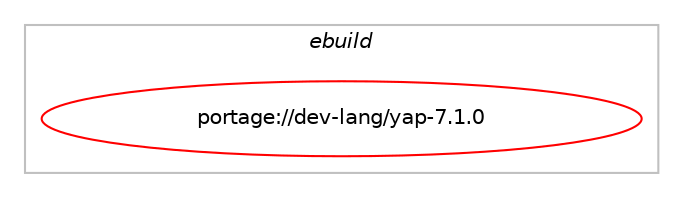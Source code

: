 digraph prolog {

# *************
# Graph options
# *************

newrank=true;
concentrate=true;
compound=true;
graph [rankdir=LR,fontname=Helvetica,fontsize=10,ranksep=1.5];#, ranksep=2.5, nodesep=0.2];
edge  [arrowhead=vee];
node  [fontname=Helvetica,fontsize=10];

# **********
# The ebuild
# **********

subgraph cluster_leftcol {
color=gray;
label=<<i>ebuild</i>>;
id [label="portage://dev-lang/yap-7.1.0", color=red, width=4, href="../dev-lang/yap-7.1.0.svg"];
}

# ****************
# The dependencies
# ****************

subgraph cluster_midcol {
color=gray;
label=<<i>dependencies</i>>;
subgraph cluster_compile {
fillcolor="#eeeeee";
style=filled;
label=<<i>compile</i>>;
# *** BEGIN UNKNOWN DEPENDENCY TYPE (TODO) ***
# id -> equal(use_conditional_group(positive,R,portage://dev-lang/yap-7.1.0,[package_dependency(portage://dev-lang/yap-7.1.0,install,no,dev-lang,R,none,[,,],[],[])]))
# *** END UNKNOWN DEPENDENCY TYPE (TODO) ***

# *** BEGIN UNKNOWN DEPENDENCY TYPE (TODO) ***
# id -> equal(use_conditional_group(positive,doc,portage://dev-lang/yap-7.1.0,[package_dependency(portage://dev-lang/yap-7.1.0,install,no,app-text,doxygen,none,[,,],[],[use(enable(dot),none)])]))
# *** END UNKNOWN DEPENDENCY TYPE (TODO) ***

# *** BEGIN UNKNOWN DEPENDENCY TYPE (TODO) ***
# id -> equal(use_conditional_group(positive,java,portage://dev-lang/yap-7.1.0,[package_dependency(portage://dev-lang/yap-7.1.0,install,no,dev-lang,swig,none,[,,],[],[])]))
# *** END UNKNOWN DEPENDENCY TYPE (TODO) ***

# *** BEGIN UNKNOWN DEPENDENCY TYPE (TODO) ***
# id -> equal(use_conditional_group(positive,java,portage://dev-lang/yap-7.1.0,[package_dependency(portage://dev-lang/yap-7.1.0,install,no,virtual,jdk,greaterequal,[1.8,,,1.8],any_different_slot,[])]))
# *** END UNKNOWN DEPENDENCY TYPE (TODO) ***

# *** BEGIN UNKNOWN DEPENDENCY TYPE (TODO) ***
# id -> equal(use_conditional_group(positive,mpi,portage://dev-lang/yap-7.1.0,[package_dependency(portage://dev-lang/yap-7.1.0,install,no,virtual,mpi,none,[,,],[],[])]))
# *** END UNKNOWN DEPENDENCY TYPE (TODO) ***

# *** BEGIN UNKNOWN DEPENDENCY TYPE (TODO) ***
# id -> equal(use_conditional_group(positive,mysql,portage://dev-lang/yap-7.1.0,[package_dependency(portage://dev-lang/yap-7.1.0,install,no,dev-db,mysql-connector-c,none,[,,],[slot(0),equal],[])]))
# *** END UNKNOWN DEPENDENCY TYPE (TODO) ***

# *** BEGIN UNKNOWN DEPENDENCY TYPE (TODO) ***
# id -> equal(use_conditional_group(positive,odbc,portage://dev-lang/yap-7.1.0,[package_dependency(portage://dev-lang/yap-7.1.0,install,no,dev-db,unixODBC,none,[,,],[],[])]))
# *** END UNKNOWN DEPENDENCY TYPE (TODO) ***

# *** BEGIN UNKNOWN DEPENDENCY TYPE (TODO) ***
# id -> equal(use_conditional_group(positive,postgres,portage://dev-lang/yap-7.1.0,[package_dependency(portage://dev-lang/yap-7.1.0,install,no,dev-db,postgresql,none,[,,],any_same_slot,[])]))
# *** END UNKNOWN DEPENDENCY TYPE (TODO) ***

# *** BEGIN UNKNOWN DEPENDENCY TYPE (TODO) ***
# id -> equal(use_conditional_group(positive,python,portage://dev-lang/yap-7.1.0,[use_conditional_group(positive,python_single_target_python3_10,portage://dev-lang/yap-7.1.0,[package_dependency(portage://dev-lang/yap-7.1.0,install,no,dev-lang,python,none,[,,],[slot(3.10)],[])]),use_conditional_group(positive,python_single_target_python3_11,portage://dev-lang/yap-7.1.0,[package_dependency(portage://dev-lang/yap-7.1.0,install,no,dev-lang,python,none,[,,],[slot(3.11)],[])]),package_dependency(portage://dev-lang/yap-7.1.0,install,no,dev-python,wheel,none,[,,],[],[]),package_dependency(portage://dev-lang/yap-7.1.0,install,no,dev-python,numpy,none,[,,],[],[])]))
# *** END UNKNOWN DEPENDENCY TYPE (TODO) ***

# *** BEGIN UNKNOWN DEPENDENCY TYPE (TODO) ***
# id -> equal(use_conditional_group(positive,python,portage://dev-lang/yap-7.1.0,[package_dependency(portage://dev-lang/yap-7.1.0,install,no,dev-lang,swig,greaterequal,[4.0.0,,,4.0.0],[],[])]))
# *** END UNKNOWN DEPENDENCY TYPE (TODO) ***

# *** BEGIN UNKNOWN DEPENDENCY TYPE (TODO) ***
# id -> equal(use_conditional_group(positive,raptor,portage://dev-lang/yap-7.1.0,[package_dependency(portage://dev-lang/yap-7.1.0,install,no,media-libs,raptor,none,[,,],[],[])]))
# *** END UNKNOWN DEPENDENCY TYPE (TODO) ***

# *** BEGIN UNKNOWN DEPENDENCY TYPE (TODO) ***
# id -> equal(use_conditional_group(positive,readline,portage://dev-lang/yap-7.1.0,[package_dependency(portage://dev-lang/yap-7.1.0,install,no,sys-libs,readline,none,[,,],any_same_slot,[]),package_dependency(portage://dev-lang/yap-7.1.0,install,no,sys-libs,ncurses,none,[,,],any_same_slot,[])]))
# *** END UNKNOWN DEPENDENCY TYPE (TODO) ***

# *** BEGIN UNKNOWN DEPENDENCY TYPE (TODO) ***
# id -> equal(use_conditional_group(positive,sqlite,portage://dev-lang/yap-7.1.0,[package_dependency(portage://dev-lang/yap-7.1.0,install,no,dev-db,sqlite,none,[,,],[],[])]))
# *** END UNKNOWN DEPENDENCY TYPE (TODO) ***

# *** BEGIN UNKNOWN DEPENDENCY TYPE (TODO) ***
# id -> equal(use_conditional_group(positive,xml,portage://dev-lang/yap-7.1.0,[package_dependency(portage://dev-lang/yap-7.1.0,install,no,dev-libs,libxml2,none,[,,],[],[])]))
# *** END UNKNOWN DEPENDENCY TYPE (TODO) ***

# *** BEGIN UNKNOWN DEPENDENCY TYPE (TODO) ***
# id -> equal(package_dependency(portage://dev-lang/yap-7.1.0,install,no,dev-libs,gmp,none,[,,],[slot(0)],[use(enable(cxx),none)]))
# *** END UNKNOWN DEPENDENCY TYPE (TODO) ***

# *** BEGIN UNKNOWN DEPENDENCY TYPE (TODO) ***
# id -> equal(package_dependency(portage://dev-lang/yap-7.1.0,install,no,dev-libs,libutf8proc,none,[,,],[],[]))
# *** END UNKNOWN DEPENDENCY TYPE (TODO) ***

# *** BEGIN UNKNOWN DEPENDENCY TYPE (TODO) ***
# id -> equal(package_dependency(portage://dev-lang/yap-7.1.0,install,no,sys-libs,zlib,none,[,,],[],[]))
# *** END UNKNOWN DEPENDENCY TYPE (TODO) ***

}
subgraph cluster_compileandrun {
fillcolor="#eeeeee";
style=filled;
label=<<i>compile and run</i>>;
}
subgraph cluster_run {
fillcolor="#eeeeee";
style=filled;
label=<<i>run</i>>;
# *** BEGIN UNKNOWN DEPENDENCY TYPE (TODO) ***
# id -> equal(use_conditional_group(positive,R,portage://dev-lang/yap-7.1.0,[package_dependency(portage://dev-lang/yap-7.1.0,run,no,dev-lang,R,none,[,,],[],[])]))
# *** END UNKNOWN DEPENDENCY TYPE (TODO) ***

# *** BEGIN UNKNOWN DEPENDENCY TYPE (TODO) ***
# id -> equal(use_conditional_group(positive,java,portage://dev-lang/yap-7.1.0,[package_dependency(portage://dev-lang/yap-7.1.0,run,no,virtual,jdk,greaterequal,[1.8,,,1.8],any_different_slot,[])]))
# *** END UNKNOWN DEPENDENCY TYPE (TODO) ***

# *** BEGIN UNKNOWN DEPENDENCY TYPE (TODO) ***
# id -> equal(use_conditional_group(positive,mpi,portage://dev-lang/yap-7.1.0,[package_dependency(portage://dev-lang/yap-7.1.0,run,no,virtual,mpi,none,[,,],[],[])]))
# *** END UNKNOWN DEPENDENCY TYPE (TODO) ***

# *** BEGIN UNKNOWN DEPENDENCY TYPE (TODO) ***
# id -> equal(use_conditional_group(positive,mysql,portage://dev-lang/yap-7.1.0,[package_dependency(portage://dev-lang/yap-7.1.0,run,no,dev-db,mysql-connector-c,none,[,,],[slot(0),equal],[])]))
# *** END UNKNOWN DEPENDENCY TYPE (TODO) ***

# *** BEGIN UNKNOWN DEPENDENCY TYPE (TODO) ***
# id -> equal(use_conditional_group(positive,odbc,portage://dev-lang/yap-7.1.0,[package_dependency(portage://dev-lang/yap-7.1.0,run,no,dev-db,unixODBC,none,[,,],[],[])]))
# *** END UNKNOWN DEPENDENCY TYPE (TODO) ***

# *** BEGIN UNKNOWN DEPENDENCY TYPE (TODO) ***
# id -> equal(use_conditional_group(positive,postgres,portage://dev-lang/yap-7.1.0,[package_dependency(portage://dev-lang/yap-7.1.0,run,no,dev-db,postgresql,none,[,,],any_same_slot,[])]))
# *** END UNKNOWN DEPENDENCY TYPE (TODO) ***

# *** BEGIN UNKNOWN DEPENDENCY TYPE (TODO) ***
# id -> equal(use_conditional_group(positive,python,portage://dev-lang/yap-7.1.0,[use_conditional_group(positive,python_single_target_python3_10,portage://dev-lang/yap-7.1.0,[package_dependency(portage://dev-lang/yap-7.1.0,run,no,dev-lang,python,none,[,,],[slot(3.10)],[])]),use_conditional_group(positive,python_single_target_python3_11,portage://dev-lang/yap-7.1.0,[package_dependency(portage://dev-lang/yap-7.1.0,run,no,dev-lang,python,none,[,,],[slot(3.11)],[])]),package_dependency(portage://dev-lang/yap-7.1.0,run,no,dev-python,wheel,none,[,,],[],[]),package_dependency(portage://dev-lang/yap-7.1.0,run,no,dev-python,numpy,none,[,,],[],[])]))
# *** END UNKNOWN DEPENDENCY TYPE (TODO) ***

# *** BEGIN UNKNOWN DEPENDENCY TYPE (TODO) ***
# id -> equal(use_conditional_group(positive,raptor,portage://dev-lang/yap-7.1.0,[package_dependency(portage://dev-lang/yap-7.1.0,run,no,media-libs,raptor,none,[,,],[],[])]))
# *** END UNKNOWN DEPENDENCY TYPE (TODO) ***

# *** BEGIN UNKNOWN DEPENDENCY TYPE (TODO) ***
# id -> equal(use_conditional_group(positive,readline,portage://dev-lang/yap-7.1.0,[package_dependency(portage://dev-lang/yap-7.1.0,run,no,sys-libs,readline,none,[,,],any_same_slot,[]),package_dependency(portage://dev-lang/yap-7.1.0,run,no,sys-libs,ncurses,none,[,,],any_same_slot,[])]))
# *** END UNKNOWN DEPENDENCY TYPE (TODO) ***

# *** BEGIN UNKNOWN DEPENDENCY TYPE (TODO) ***
# id -> equal(use_conditional_group(positive,sqlite,portage://dev-lang/yap-7.1.0,[package_dependency(portage://dev-lang/yap-7.1.0,run,no,dev-db,sqlite,none,[,,],[],[])]))
# *** END UNKNOWN DEPENDENCY TYPE (TODO) ***

# *** BEGIN UNKNOWN DEPENDENCY TYPE (TODO) ***
# id -> equal(use_conditional_group(positive,xml,portage://dev-lang/yap-7.1.0,[package_dependency(portage://dev-lang/yap-7.1.0,run,no,dev-libs,libxml2,none,[,,],[],[])]))
# *** END UNKNOWN DEPENDENCY TYPE (TODO) ***

# *** BEGIN UNKNOWN DEPENDENCY TYPE (TODO) ***
# id -> equal(package_dependency(portage://dev-lang/yap-7.1.0,run,no,dev-libs,gmp,none,[,,],[slot(0)],[use(enable(cxx),none)]))
# *** END UNKNOWN DEPENDENCY TYPE (TODO) ***

# *** BEGIN UNKNOWN DEPENDENCY TYPE (TODO) ***
# id -> equal(package_dependency(portage://dev-lang/yap-7.1.0,run,no,dev-libs,libutf8proc,none,[,,],[],[]))
# *** END UNKNOWN DEPENDENCY TYPE (TODO) ***

# *** BEGIN UNKNOWN DEPENDENCY TYPE (TODO) ***
# id -> equal(package_dependency(portage://dev-lang/yap-7.1.0,run,no,sys-libs,zlib,none,[,,],[],[]))
# *** END UNKNOWN DEPENDENCY TYPE (TODO) ***

}
}

# **************
# The candidates
# **************

subgraph cluster_choices {
rank=same;
color=gray;
label=<<i>candidates</i>>;

}

}
